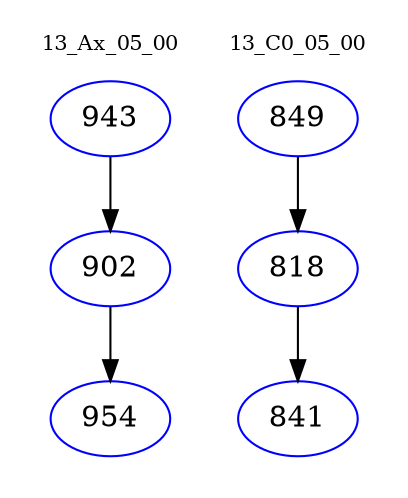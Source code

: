 digraph{
subgraph cluster_0 {
color = white
label = "13_Ax_05_00";
fontsize=10;
T0_943 [label="943", color="blue"]
T0_943 -> T0_902 [color="black"]
T0_902 [label="902", color="blue"]
T0_902 -> T0_954 [color="black"]
T0_954 [label="954", color="blue"]
}
subgraph cluster_1 {
color = white
label = "13_C0_05_00";
fontsize=10;
T1_849 [label="849", color="blue"]
T1_849 -> T1_818 [color="black"]
T1_818 [label="818", color="blue"]
T1_818 -> T1_841 [color="black"]
T1_841 [label="841", color="blue"]
}
}
